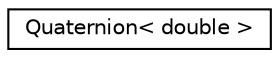 digraph "Graphical Class Hierarchy"
{
 // INTERACTIVE_SVG=YES
  edge [fontname="Helvetica",fontsize="10",labelfontname="Helvetica",labelfontsize="10"];
  node [fontname="Helvetica",fontsize="10",shape=record];
  rankdir="LR";
  Node1 [label="Quaternion\< double \>",height=0.2,width=0.4,color="black", fillcolor="white", style="filled",URL="$dc/de3/class_quaternion.html"];
}
